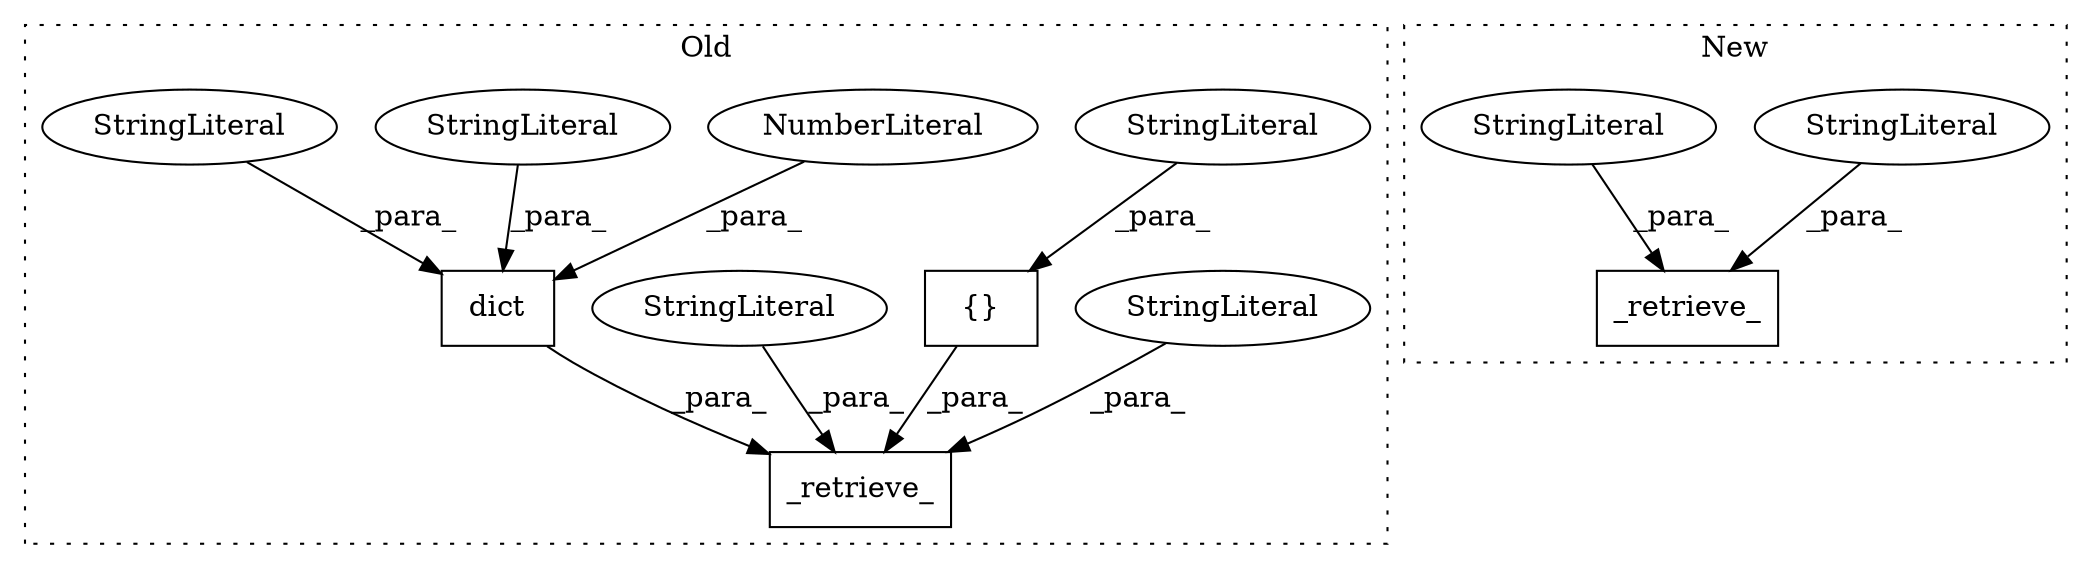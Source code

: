 digraph G {
subgraph cluster0 {
1 [label="{}" a="4" s="15444,15450" l="1,1" shape="box"];
3 [label="_retrieve_" a="32" s="15357,15451" l="11,1" shape="box"];
4 [label="StringLiteral" a="45" s="15368" l="10" shape="ellipse"];
5 [label="StringLiteral" a="45" s="15445" l="5" shape="ellipse"];
8 [label="StringLiteral" a="45" s="15390" l="5" shape="ellipse"];
9 [label="dict" a="32" s="15396,15430" l="5,1" shape="box"];
10 [label="NumberLiteral" a="34" s="15415" l="4" shape="ellipse"];
11 [label="StringLiteral" a="45" s="15420" l="6" shape="ellipse"];
12 [label="StringLiteral" a="45" s="15401" l="13" shape="ellipse"];
label = "Old";
style="dotted";
}
subgraph cluster1 {
2 [label="_retrieve_" a="32" s="15622,15663" l="11,1" shape="box"];
6 [label="StringLiteral" a="45" s="15658" l="5" shape="ellipse"];
7 [label="StringLiteral" a="45" s="15633" l="13" shape="ellipse"];
label = "New";
style="dotted";
}
1 -> 3 [label="_para_"];
4 -> 3 [label="_para_"];
5 -> 1 [label="_para_"];
6 -> 2 [label="_para_"];
7 -> 2 [label="_para_"];
8 -> 3 [label="_para_"];
9 -> 3 [label="_para_"];
10 -> 9 [label="_para_"];
11 -> 9 [label="_para_"];
12 -> 9 [label="_para_"];
}